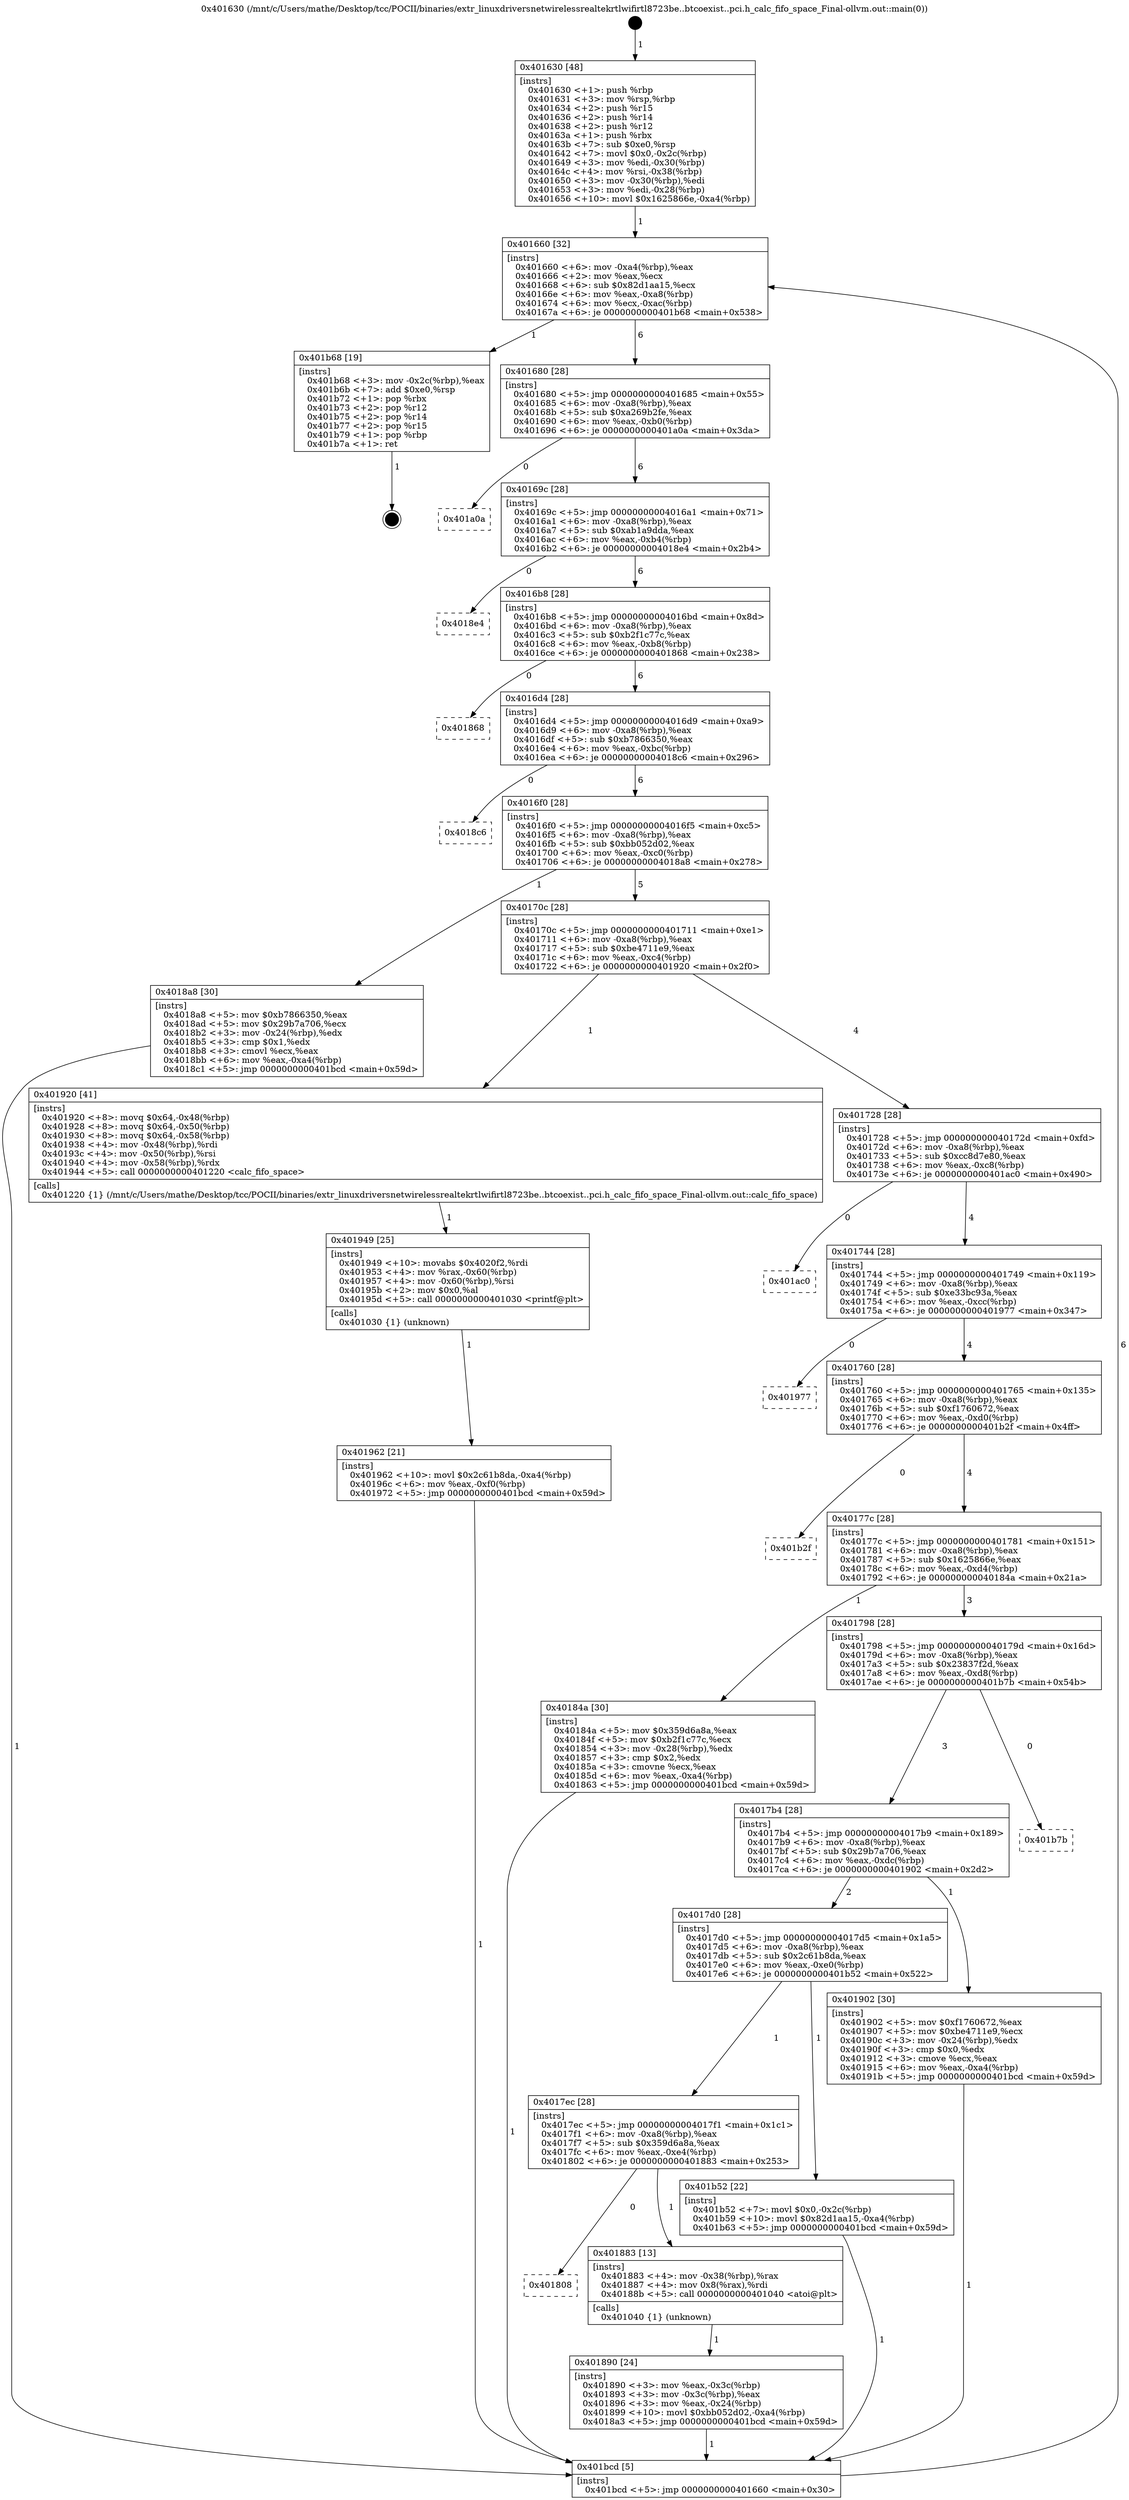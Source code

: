 digraph "0x401630" {
  label = "0x401630 (/mnt/c/Users/mathe/Desktop/tcc/POCII/binaries/extr_linuxdriversnetwirelessrealtekrtlwifirtl8723be..btcoexist..pci.h_calc_fifo_space_Final-ollvm.out::main(0))"
  labelloc = "t"
  node[shape=record]

  Entry [label="",width=0.3,height=0.3,shape=circle,fillcolor=black,style=filled]
  "0x401660" [label="{
     0x401660 [32]\l
     | [instrs]\l
     &nbsp;&nbsp;0x401660 \<+6\>: mov -0xa4(%rbp),%eax\l
     &nbsp;&nbsp;0x401666 \<+2\>: mov %eax,%ecx\l
     &nbsp;&nbsp;0x401668 \<+6\>: sub $0x82d1aa15,%ecx\l
     &nbsp;&nbsp;0x40166e \<+6\>: mov %eax,-0xa8(%rbp)\l
     &nbsp;&nbsp;0x401674 \<+6\>: mov %ecx,-0xac(%rbp)\l
     &nbsp;&nbsp;0x40167a \<+6\>: je 0000000000401b68 \<main+0x538\>\l
  }"]
  "0x401b68" [label="{
     0x401b68 [19]\l
     | [instrs]\l
     &nbsp;&nbsp;0x401b68 \<+3\>: mov -0x2c(%rbp),%eax\l
     &nbsp;&nbsp;0x401b6b \<+7\>: add $0xe0,%rsp\l
     &nbsp;&nbsp;0x401b72 \<+1\>: pop %rbx\l
     &nbsp;&nbsp;0x401b73 \<+2\>: pop %r12\l
     &nbsp;&nbsp;0x401b75 \<+2\>: pop %r14\l
     &nbsp;&nbsp;0x401b77 \<+2\>: pop %r15\l
     &nbsp;&nbsp;0x401b79 \<+1\>: pop %rbp\l
     &nbsp;&nbsp;0x401b7a \<+1\>: ret\l
  }"]
  "0x401680" [label="{
     0x401680 [28]\l
     | [instrs]\l
     &nbsp;&nbsp;0x401680 \<+5\>: jmp 0000000000401685 \<main+0x55\>\l
     &nbsp;&nbsp;0x401685 \<+6\>: mov -0xa8(%rbp),%eax\l
     &nbsp;&nbsp;0x40168b \<+5\>: sub $0xa269b2fe,%eax\l
     &nbsp;&nbsp;0x401690 \<+6\>: mov %eax,-0xb0(%rbp)\l
     &nbsp;&nbsp;0x401696 \<+6\>: je 0000000000401a0a \<main+0x3da\>\l
  }"]
  Exit [label="",width=0.3,height=0.3,shape=circle,fillcolor=black,style=filled,peripheries=2]
  "0x401a0a" [label="{
     0x401a0a\l
  }", style=dashed]
  "0x40169c" [label="{
     0x40169c [28]\l
     | [instrs]\l
     &nbsp;&nbsp;0x40169c \<+5\>: jmp 00000000004016a1 \<main+0x71\>\l
     &nbsp;&nbsp;0x4016a1 \<+6\>: mov -0xa8(%rbp),%eax\l
     &nbsp;&nbsp;0x4016a7 \<+5\>: sub $0xab1a9dda,%eax\l
     &nbsp;&nbsp;0x4016ac \<+6\>: mov %eax,-0xb4(%rbp)\l
     &nbsp;&nbsp;0x4016b2 \<+6\>: je 00000000004018e4 \<main+0x2b4\>\l
  }"]
  "0x401962" [label="{
     0x401962 [21]\l
     | [instrs]\l
     &nbsp;&nbsp;0x401962 \<+10\>: movl $0x2c61b8da,-0xa4(%rbp)\l
     &nbsp;&nbsp;0x40196c \<+6\>: mov %eax,-0xf0(%rbp)\l
     &nbsp;&nbsp;0x401972 \<+5\>: jmp 0000000000401bcd \<main+0x59d\>\l
  }"]
  "0x4018e4" [label="{
     0x4018e4\l
  }", style=dashed]
  "0x4016b8" [label="{
     0x4016b8 [28]\l
     | [instrs]\l
     &nbsp;&nbsp;0x4016b8 \<+5\>: jmp 00000000004016bd \<main+0x8d\>\l
     &nbsp;&nbsp;0x4016bd \<+6\>: mov -0xa8(%rbp),%eax\l
     &nbsp;&nbsp;0x4016c3 \<+5\>: sub $0xb2f1c77c,%eax\l
     &nbsp;&nbsp;0x4016c8 \<+6\>: mov %eax,-0xb8(%rbp)\l
     &nbsp;&nbsp;0x4016ce \<+6\>: je 0000000000401868 \<main+0x238\>\l
  }"]
  "0x401949" [label="{
     0x401949 [25]\l
     | [instrs]\l
     &nbsp;&nbsp;0x401949 \<+10\>: movabs $0x4020f2,%rdi\l
     &nbsp;&nbsp;0x401953 \<+4\>: mov %rax,-0x60(%rbp)\l
     &nbsp;&nbsp;0x401957 \<+4\>: mov -0x60(%rbp),%rsi\l
     &nbsp;&nbsp;0x40195b \<+2\>: mov $0x0,%al\l
     &nbsp;&nbsp;0x40195d \<+5\>: call 0000000000401030 \<printf@plt\>\l
     | [calls]\l
     &nbsp;&nbsp;0x401030 \{1\} (unknown)\l
  }"]
  "0x401868" [label="{
     0x401868\l
  }", style=dashed]
  "0x4016d4" [label="{
     0x4016d4 [28]\l
     | [instrs]\l
     &nbsp;&nbsp;0x4016d4 \<+5\>: jmp 00000000004016d9 \<main+0xa9\>\l
     &nbsp;&nbsp;0x4016d9 \<+6\>: mov -0xa8(%rbp),%eax\l
     &nbsp;&nbsp;0x4016df \<+5\>: sub $0xb7866350,%eax\l
     &nbsp;&nbsp;0x4016e4 \<+6\>: mov %eax,-0xbc(%rbp)\l
     &nbsp;&nbsp;0x4016ea \<+6\>: je 00000000004018c6 \<main+0x296\>\l
  }"]
  "0x401890" [label="{
     0x401890 [24]\l
     | [instrs]\l
     &nbsp;&nbsp;0x401890 \<+3\>: mov %eax,-0x3c(%rbp)\l
     &nbsp;&nbsp;0x401893 \<+3\>: mov -0x3c(%rbp),%eax\l
     &nbsp;&nbsp;0x401896 \<+3\>: mov %eax,-0x24(%rbp)\l
     &nbsp;&nbsp;0x401899 \<+10\>: movl $0xbb052d02,-0xa4(%rbp)\l
     &nbsp;&nbsp;0x4018a3 \<+5\>: jmp 0000000000401bcd \<main+0x59d\>\l
  }"]
  "0x4018c6" [label="{
     0x4018c6\l
  }", style=dashed]
  "0x4016f0" [label="{
     0x4016f0 [28]\l
     | [instrs]\l
     &nbsp;&nbsp;0x4016f0 \<+5\>: jmp 00000000004016f5 \<main+0xc5\>\l
     &nbsp;&nbsp;0x4016f5 \<+6\>: mov -0xa8(%rbp),%eax\l
     &nbsp;&nbsp;0x4016fb \<+5\>: sub $0xbb052d02,%eax\l
     &nbsp;&nbsp;0x401700 \<+6\>: mov %eax,-0xc0(%rbp)\l
     &nbsp;&nbsp;0x401706 \<+6\>: je 00000000004018a8 \<main+0x278\>\l
  }"]
  "0x401808" [label="{
     0x401808\l
  }", style=dashed]
  "0x4018a8" [label="{
     0x4018a8 [30]\l
     | [instrs]\l
     &nbsp;&nbsp;0x4018a8 \<+5\>: mov $0xb7866350,%eax\l
     &nbsp;&nbsp;0x4018ad \<+5\>: mov $0x29b7a706,%ecx\l
     &nbsp;&nbsp;0x4018b2 \<+3\>: mov -0x24(%rbp),%edx\l
     &nbsp;&nbsp;0x4018b5 \<+3\>: cmp $0x1,%edx\l
     &nbsp;&nbsp;0x4018b8 \<+3\>: cmovl %ecx,%eax\l
     &nbsp;&nbsp;0x4018bb \<+6\>: mov %eax,-0xa4(%rbp)\l
     &nbsp;&nbsp;0x4018c1 \<+5\>: jmp 0000000000401bcd \<main+0x59d\>\l
  }"]
  "0x40170c" [label="{
     0x40170c [28]\l
     | [instrs]\l
     &nbsp;&nbsp;0x40170c \<+5\>: jmp 0000000000401711 \<main+0xe1\>\l
     &nbsp;&nbsp;0x401711 \<+6\>: mov -0xa8(%rbp),%eax\l
     &nbsp;&nbsp;0x401717 \<+5\>: sub $0xbe4711e9,%eax\l
     &nbsp;&nbsp;0x40171c \<+6\>: mov %eax,-0xc4(%rbp)\l
     &nbsp;&nbsp;0x401722 \<+6\>: je 0000000000401920 \<main+0x2f0\>\l
  }"]
  "0x401883" [label="{
     0x401883 [13]\l
     | [instrs]\l
     &nbsp;&nbsp;0x401883 \<+4\>: mov -0x38(%rbp),%rax\l
     &nbsp;&nbsp;0x401887 \<+4\>: mov 0x8(%rax),%rdi\l
     &nbsp;&nbsp;0x40188b \<+5\>: call 0000000000401040 \<atoi@plt\>\l
     | [calls]\l
     &nbsp;&nbsp;0x401040 \{1\} (unknown)\l
  }"]
  "0x401920" [label="{
     0x401920 [41]\l
     | [instrs]\l
     &nbsp;&nbsp;0x401920 \<+8\>: movq $0x64,-0x48(%rbp)\l
     &nbsp;&nbsp;0x401928 \<+8\>: movq $0x64,-0x50(%rbp)\l
     &nbsp;&nbsp;0x401930 \<+8\>: movq $0x64,-0x58(%rbp)\l
     &nbsp;&nbsp;0x401938 \<+4\>: mov -0x48(%rbp),%rdi\l
     &nbsp;&nbsp;0x40193c \<+4\>: mov -0x50(%rbp),%rsi\l
     &nbsp;&nbsp;0x401940 \<+4\>: mov -0x58(%rbp),%rdx\l
     &nbsp;&nbsp;0x401944 \<+5\>: call 0000000000401220 \<calc_fifo_space\>\l
     | [calls]\l
     &nbsp;&nbsp;0x401220 \{1\} (/mnt/c/Users/mathe/Desktop/tcc/POCII/binaries/extr_linuxdriversnetwirelessrealtekrtlwifirtl8723be..btcoexist..pci.h_calc_fifo_space_Final-ollvm.out::calc_fifo_space)\l
  }"]
  "0x401728" [label="{
     0x401728 [28]\l
     | [instrs]\l
     &nbsp;&nbsp;0x401728 \<+5\>: jmp 000000000040172d \<main+0xfd\>\l
     &nbsp;&nbsp;0x40172d \<+6\>: mov -0xa8(%rbp),%eax\l
     &nbsp;&nbsp;0x401733 \<+5\>: sub $0xcc8d7e80,%eax\l
     &nbsp;&nbsp;0x401738 \<+6\>: mov %eax,-0xc8(%rbp)\l
     &nbsp;&nbsp;0x40173e \<+6\>: je 0000000000401ac0 \<main+0x490\>\l
  }"]
  "0x4017ec" [label="{
     0x4017ec [28]\l
     | [instrs]\l
     &nbsp;&nbsp;0x4017ec \<+5\>: jmp 00000000004017f1 \<main+0x1c1\>\l
     &nbsp;&nbsp;0x4017f1 \<+6\>: mov -0xa8(%rbp),%eax\l
     &nbsp;&nbsp;0x4017f7 \<+5\>: sub $0x359d6a8a,%eax\l
     &nbsp;&nbsp;0x4017fc \<+6\>: mov %eax,-0xe4(%rbp)\l
     &nbsp;&nbsp;0x401802 \<+6\>: je 0000000000401883 \<main+0x253\>\l
  }"]
  "0x401ac0" [label="{
     0x401ac0\l
  }", style=dashed]
  "0x401744" [label="{
     0x401744 [28]\l
     | [instrs]\l
     &nbsp;&nbsp;0x401744 \<+5\>: jmp 0000000000401749 \<main+0x119\>\l
     &nbsp;&nbsp;0x401749 \<+6\>: mov -0xa8(%rbp),%eax\l
     &nbsp;&nbsp;0x40174f \<+5\>: sub $0xe33bc93a,%eax\l
     &nbsp;&nbsp;0x401754 \<+6\>: mov %eax,-0xcc(%rbp)\l
     &nbsp;&nbsp;0x40175a \<+6\>: je 0000000000401977 \<main+0x347\>\l
  }"]
  "0x401b52" [label="{
     0x401b52 [22]\l
     | [instrs]\l
     &nbsp;&nbsp;0x401b52 \<+7\>: movl $0x0,-0x2c(%rbp)\l
     &nbsp;&nbsp;0x401b59 \<+10\>: movl $0x82d1aa15,-0xa4(%rbp)\l
     &nbsp;&nbsp;0x401b63 \<+5\>: jmp 0000000000401bcd \<main+0x59d\>\l
  }"]
  "0x401977" [label="{
     0x401977\l
  }", style=dashed]
  "0x401760" [label="{
     0x401760 [28]\l
     | [instrs]\l
     &nbsp;&nbsp;0x401760 \<+5\>: jmp 0000000000401765 \<main+0x135\>\l
     &nbsp;&nbsp;0x401765 \<+6\>: mov -0xa8(%rbp),%eax\l
     &nbsp;&nbsp;0x40176b \<+5\>: sub $0xf1760672,%eax\l
     &nbsp;&nbsp;0x401770 \<+6\>: mov %eax,-0xd0(%rbp)\l
     &nbsp;&nbsp;0x401776 \<+6\>: je 0000000000401b2f \<main+0x4ff\>\l
  }"]
  "0x4017d0" [label="{
     0x4017d0 [28]\l
     | [instrs]\l
     &nbsp;&nbsp;0x4017d0 \<+5\>: jmp 00000000004017d5 \<main+0x1a5\>\l
     &nbsp;&nbsp;0x4017d5 \<+6\>: mov -0xa8(%rbp),%eax\l
     &nbsp;&nbsp;0x4017db \<+5\>: sub $0x2c61b8da,%eax\l
     &nbsp;&nbsp;0x4017e0 \<+6\>: mov %eax,-0xe0(%rbp)\l
     &nbsp;&nbsp;0x4017e6 \<+6\>: je 0000000000401b52 \<main+0x522\>\l
  }"]
  "0x401b2f" [label="{
     0x401b2f\l
  }", style=dashed]
  "0x40177c" [label="{
     0x40177c [28]\l
     | [instrs]\l
     &nbsp;&nbsp;0x40177c \<+5\>: jmp 0000000000401781 \<main+0x151\>\l
     &nbsp;&nbsp;0x401781 \<+6\>: mov -0xa8(%rbp),%eax\l
     &nbsp;&nbsp;0x401787 \<+5\>: sub $0x1625866e,%eax\l
     &nbsp;&nbsp;0x40178c \<+6\>: mov %eax,-0xd4(%rbp)\l
     &nbsp;&nbsp;0x401792 \<+6\>: je 000000000040184a \<main+0x21a\>\l
  }"]
  "0x401902" [label="{
     0x401902 [30]\l
     | [instrs]\l
     &nbsp;&nbsp;0x401902 \<+5\>: mov $0xf1760672,%eax\l
     &nbsp;&nbsp;0x401907 \<+5\>: mov $0xbe4711e9,%ecx\l
     &nbsp;&nbsp;0x40190c \<+3\>: mov -0x24(%rbp),%edx\l
     &nbsp;&nbsp;0x40190f \<+3\>: cmp $0x0,%edx\l
     &nbsp;&nbsp;0x401912 \<+3\>: cmove %ecx,%eax\l
     &nbsp;&nbsp;0x401915 \<+6\>: mov %eax,-0xa4(%rbp)\l
     &nbsp;&nbsp;0x40191b \<+5\>: jmp 0000000000401bcd \<main+0x59d\>\l
  }"]
  "0x40184a" [label="{
     0x40184a [30]\l
     | [instrs]\l
     &nbsp;&nbsp;0x40184a \<+5\>: mov $0x359d6a8a,%eax\l
     &nbsp;&nbsp;0x40184f \<+5\>: mov $0xb2f1c77c,%ecx\l
     &nbsp;&nbsp;0x401854 \<+3\>: mov -0x28(%rbp),%edx\l
     &nbsp;&nbsp;0x401857 \<+3\>: cmp $0x2,%edx\l
     &nbsp;&nbsp;0x40185a \<+3\>: cmovne %ecx,%eax\l
     &nbsp;&nbsp;0x40185d \<+6\>: mov %eax,-0xa4(%rbp)\l
     &nbsp;&nbsp;0x401863 \<+5\>: jmp 0000000000401bcd \<main+0x59d\>\l
  }"]
  "0x401798" [label="{
     0x401798 [28]\l
     | [instrs]\l
     &nbsp;&nbsp;0x401798 \<+5\>: jmp 000000000040179d \<main+0x16d\>\l
     &nbsp;&nbsp;0x40179d \<+6\>: mov -0xa8(%rbp),%eax\l
     &nbsp;&nbsp;0x4017a3 \<+5\>: sub $0x23837f2d,%eax\l
     &nbsp;&nbsp;0x4017a8 \<+6\>: mov %eax,-0xd8(%rbp)\l
     &nbsp;&nbsp;0x4017ae \<+6\>: je 0000000000401b7b \<main+0x54b\>\l
  }"]
  "0x401bcd" [label="{
     0x401bcd [5]\l
     | [instrs]\l
     &nbsp;&nbsp;0x401bcd \<+5\>: jmp 0000000000401660 \<main+0x30\>\l
  }"]
  "0x401630" [label="{
     0x401630 [48]\l
     | [instrs]\l
     &nbsp;&nbsp;0x401630 \<+1\>: push %rbp\l
     &nbsp;&nbsp;0x401631 \<+3\>: mov %rsp,%rbp\l
     &nbsp;&nbsp;0x401634 \<+2\>: push %r15\l
     &nbsp;&nbsp;0x401636 \<+2\>: push %r14\l
     &nbsp;&nbsp;0x401638 \<+2\>: push %r12\l
     &nbsp;&nbsp;0x40163a \<+1\>: push %rbx\l
     &nbsp;&nbsp;0x40163b \<+7\>: sub $0xe0,%rsp\l
     &nbsp;&nbsp;0x401642 \<+7\>: movl $0x0,-0x2c(%rbp)\l
     &nbsp;&nbsp;0x401649 \<+3\>: mov %edi,-0x30(%rbp)\l
     &nbsp;&nbsp;0x40164c \<+4\>: mov %rsi,-0x38(%rbp)\l
     &nbsp;&nbsp;0x401650 \<+3\>: mov -0x30(%rbp),%edi\l
     &nbsp;&nbsp;0x401653 \<+3\>: mov %edi,-0x28(%rbp)\l
     &nbsp;&nbsp;0x401656 \<+10\>: movl $0x1625866e,-0xa4(%rbp)\l
  }"]
  "0x4017b4" [label="{
     0x4017b4 [28]\l
     | [instrs]\l
     &nbsp;&nbsp;0x4017b4 \<+5\>: jmp 00000000004017b9 \<main+0x189\>\l
     &nbsp;&nbsp;0x4017b9 \<+6\>: mov -0xa8(%rbp),%eax\l
     &nbsp;&nbsp;0x4017bf \<+5\>: sub $0x29b7a706,%eax\l
     &nbsp;&nbsp;0x4017c4 \<+6\>: mov %eax,-0xdc(%rbp)\l
     &nbsp;&nbsp;0x4017ca \<+6\>: je 0000000000401902 \<main+0x2d2\>\l
  }"]
  "0x401b7b" [label="{
     0x401b7b\l
  }", style=dashed]
  Entry -> "0x401630" [label=" 1"]
  "0x401660" -> "0x401b68" [label=" 1"]
  "0x401660" -> "0x401680" [label=" 6"]
  "0x401b68" -> Exit [label=" 1"]
  "0x401680" -> "0x401a0a" [label=" 0"]
  "0x401680" -> "0x40169c" [label=" 6"]
  "0x401b52" -> "0x401bcd" [label=" 1"]
  "0x40169c" -> "0x4018e4" [label=" 0"]
  "0x40169c" -> "0x4016b8" [label=" 6"]
  "0x401962" -> "0x401bcd" [label=" 1"]
  "0x4016b8" -> "0x401868" [label=" 0"]
  "0x4016b8" -> "0x4016d4" [label=" 6"]
  "0x401949" -> "0x401962" [label=" 1"]
  "0x4016d4" -> "0x4018c6" [label=" 0"]
  "0x4016d4" -> "0x4016f0" [label=" 6"]
  "0x401920" -> "0x401949" [label=" 1"]
  "0x4016f0" -> "0x4018a8" [label=" 1"]
  "0x4016f0" -> "0x40170c" [label=" 5"]
  "0x401902" -> "0x401bcd" [label=" 1"]
  "0x40170c" -> "0x401920" [label=" 1"]
  "0x40170c" -> "0x401728" [label=" 4"]
  "0x4018a8" -> "0x401bcd" [label=" 1"]
  "0x401728" -> "0x401ac0" [label=" 0"]
  "0x401728" -> "0x401744" [label=" 4"]
  "0x401883" -> "0x401890" [label=" 1"]
  "0x401744" -> "0x401977" [label=" 0"]
  "0x401744" -> "0x401760" [label=" 4"]
  "0x4017ec" -> "0x401808" [label=" 0"]
  "0x401760" -> "0x401b2f" [label=" 0"]
  "0x401760" -> "0x40177c" [label=" 4"]
  "0x401890" -> "0x401bcd" [label=" 1"]
  "0x40177c" -> "0x40184a" [label=" 1"]
  "0x40177c" -> "0x401798" [label=" 3"]
  "0x40184a" -> "0x401bcd" [label=" 1"]
  "0x401630" -> "0x401660" [label=" 1"]
  "0x401bcd" -> "0x401660" [label=" 6"]
  "0x4017d0" -> "0x4017ec" [label=" 1"]
  "0x401798" -> "0x401b7b" [label=" 0"]
  "0x401798" -> "0x4017b4" [label=" 3"]
  "0x4017d0" -> "0x401b52" [label=" 1"]
  "0x4017b4" -> "0x401902" [label=" 1"]
  "0x4017b4" -> "0x4017d0" [label=" 2"]
  "0x4017ec" -> "0x401883" [label=" 1"]
}

